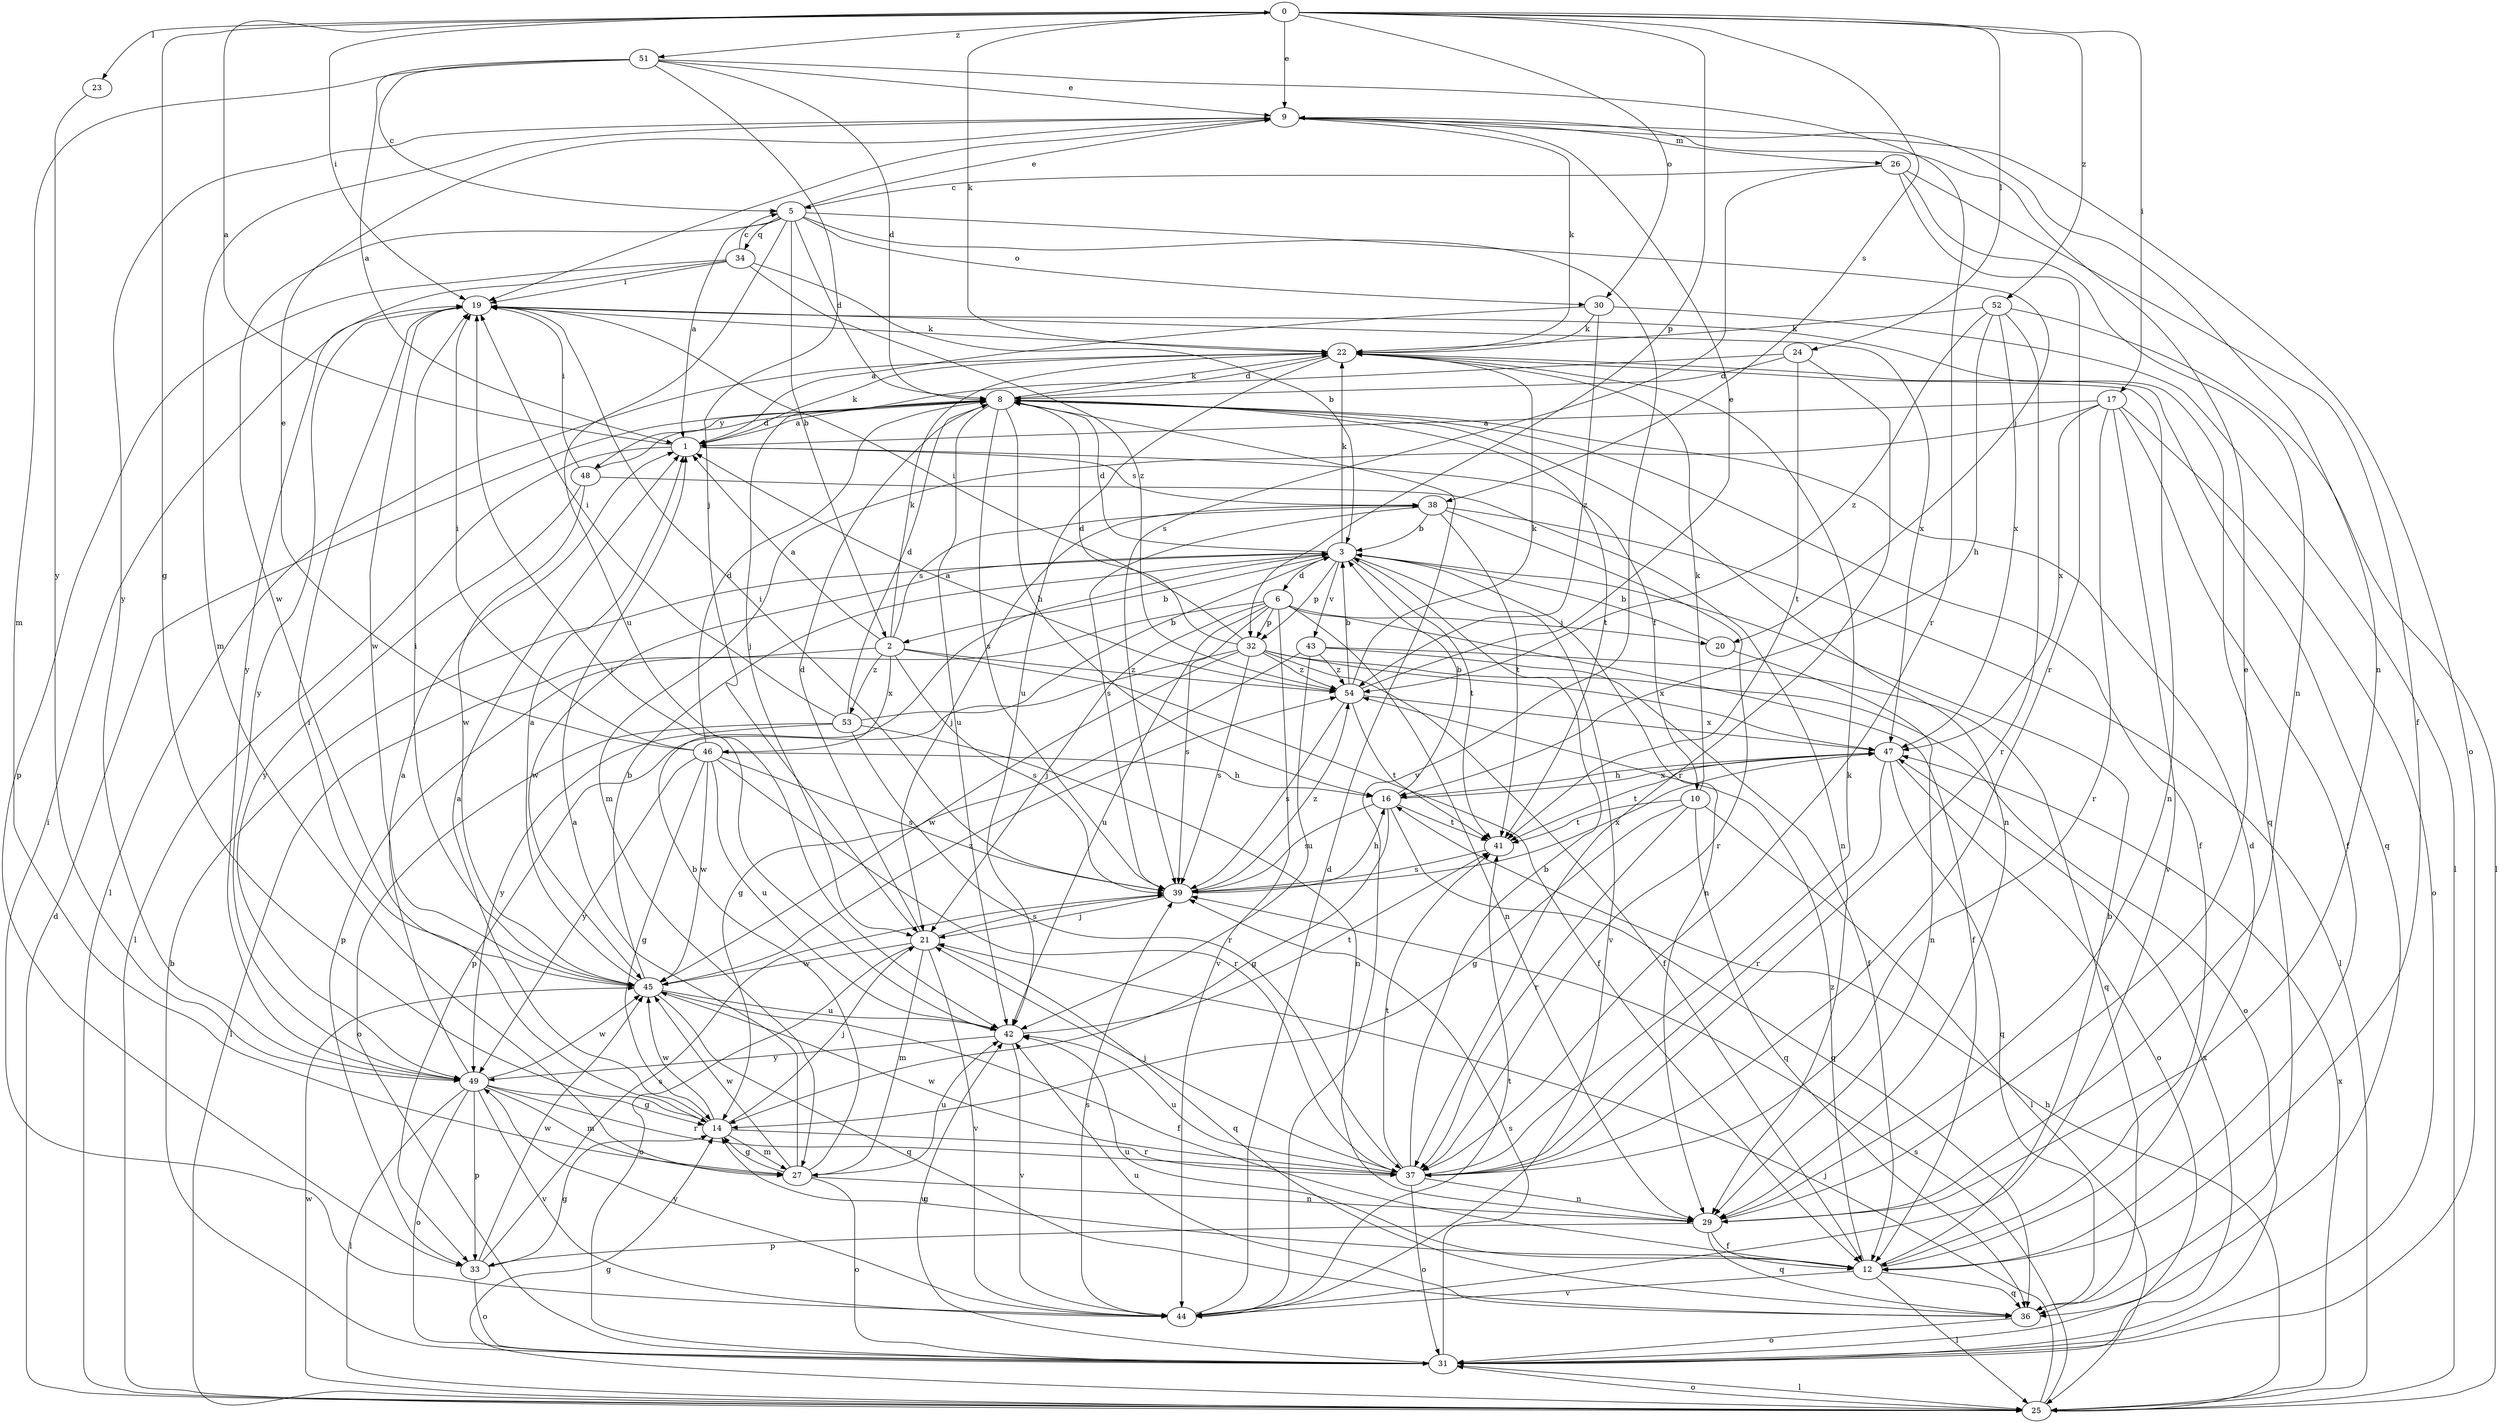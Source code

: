 strict digraph  {
0;
1;
2;
3;
5;
6;
8;
9;
10;
12;
14;
16;
17;
19;
20;
21;
22;
23;
24;
25;
26;
27;
29;
30;
31;
32;
33;
34;
36;
37;
38;
39;
41;
42;
43;
44;
45;
46;
47;
48;
49;
51;
52;
53;
54;
0 -> 9  [label=e];
0 -> 14  [label=g];
0 -> 17  [label=i];
0 -> 19  [label=i];
0 -> 22  [label=k];
0 -> 23  [label=l];
0 -> 24  [label=l];
0 -> 30  [label=o];
0 -> 32  [label=p];
0 -> 38  [label=s];
0 -> 51  [label=z];
0 -> 52  [label=z];
1 -> 0  [label=a];
1 -> 10  [label=f];
1 -> 22  [label=k];
1 -> 25  [label=l];
1 -> 38  [label=s];
2 -> 1  [label=a];
2 -> 12  [label=f];
2 -> 22  [label=k];
2 -> 25  [label=l];
2 -> 38  [label=s];
2 -> 39  [label=s];
2 -> 46  [label=x];
2 -> 53  [label=z];
2 -> 54  [label=z];
3 -> 2  [label=b];
3 -> 6  [label=d];
3 -> 8  [label=d];
3 -> 22  [label=k];
3 -> 29  [label=n];
3 -> 32  [label=p];
3 -> 41  [label=t];
3 -> 43  [label=v];
3 -> 44  [label=v];
3 -> 45  [label=w];
5 -> 1  [label=a];
5 -> 2  [label=b];
5 -> 8  [label=d];
5 -> 9  [label=e];
5 -> 20  [label=j];
5 -> 30  [label=o];
5 -> 34  [label=q];
5 -> 42  [label=u];
5 -> 44  [label=v];
5 -> 45  [label=w];
6 -> 12  [label=f];
6 -> 20  [label=j];
6 -> 21  [label=j];
6 -> 29  [label=n];
6 -> 32  [label=p];
6 -> 33  [label=p];
6 -> 39  [label=s];
6 -> 42  [label=u];
6 -> 44  [label=v];
8 -> 1  [label=a];
8 -> 12  [label=f];
8 -> 16  [label=h];
8 -> 22  [label=k];
8 -> 29  [label=n];
8 -> 39  [label=s];
8 -> 41  [label=t];
8 -> 42  [label=u];
8 -> 48  [label=y];
9 -> 19  [label=i];
9 -> 22  [label=k];
9 -> 26  [label=m];
9 -> 27  [label=m];
9 -> 29  [label=n];
9 -> 31  [label=o];
9 -> 49  [label=y];
10 -> 14  [label=g];
10 -> 22  [label=k];
10 -> 25  [label=l];
10 -> 36  [label=q];
10 -> 37  [label=r];
10 -> 41  [label=t];
12 -> 3  [label=b];
12 -> 8  [label=d];
12 -> 14  [label=g];
12 -> 25  [label=l];
12 -> 36  [label=q];
12 -> 42  [label=u];
12 -> 44  [label=v];
12 -> 54  [label=z];
14 -> 1  [label=a];
14 -> 19  [label=i];
14 -> 21  [label=j];
14 -> 27  [label=m];
14 -> 37  [label=r];
14 -> 45  [label=w];
16 -> 3  [label=b];
16 -> 14  [label=g];
16 -> 36  [label=q];
16 -> 39  [label=s];
16 -> 41  [label=t];
16 -> 47  [label=x];
17 -> 1  [label=a];
17 -> 12  [label=f];
17 -> 27  [label=m];
17 -> 31  [label=o];
17 -> 37  [label=r];
17 -> 44  [label=v];
17 -> 47  [label=x];
19 -> 22  [label=k];
19 -> 36  [label=q];
19 -> 45  [label=w];
19 -> 47  [label=x];
19 -> 49  [label=y];
20 -> 3  [label=b];
20 -> 29  [label=n];
21 -> 8  [label=d];
21 -> 27  [label=m];
21 -> 31  [label=o];
21 -> 36  [label=q];
21 -> 39  [label=s];
21 -> 44  [label=v];
21 -> 45  [label=w];
22 -> 8  [label=d];
22 -> 25  [label=l];
22 -> 29  [label=n];
22 -> 36  [label=q];
22 -> 42  [label=u];
23 -> 49  [label=y];
24 -> 8  [label=d];
24 -> 21  [label=j];
24 -> 37  [label=r];
24 -> 41  [label=t];
25 -> 8  [label=d];
25 -> 14  [label=g];
25 -> 16  [label=h];
25 -> 21  [label=j];
25 -> 31  [label=o];
25 -> 39  [label=s];
25 -> 45  [label=w];
25 -> 47  [label=x];
26 -> 5  [label=c];
26 -> 12  [label=f];
26 -> 29  [label=n];
26 -> 37  [label=r];
26 -> 39  [label=s];
27 -> 1  [label=a];
27 -> 3  [label=b];
27 -> 14  [label=g];
27 -> 29  [label=n];
27 -> 31  [label=o];
27 -> 42  [label=u];
27 -> 45  [label=w];
29 -> 9  [label=e];
29 -> 12  [label=f];
29 -> 33  [label=p];
29 -> 36  [label=q];
30 -> 1  [label=a];
30 -> 22  [label=k];
30 -> 25  [label=l];
30 -> 54  [label=z];
31 -> 3  [label=b];
31 -> 25  [label=l];
31 -> 39  [label=s];
31 -> 42  [label=u];
31 -> 47  [label=x];
32 -> 8  [label=d];
32 -> 12  [label=f];
32 -> 19  [label=i];
32 -> 31  [label=o];
32 -> 33  [label=p];
32 -> 39  [label=s];
32 -> 45  [label=w];
32 -> 47  [label=x];
32 -> 54  [label=z];
33 -> 14  [label=g];
33 -> 31  [label=o];
33 -> 39  [label=s];
33 -> 45  [label=w];
34 -> 3  [label=b];
34 -> 5  [label=c];
34 -> 19  [label=i];
34 -> 33  [label=p];
34 -> 49  [label=y];
34 -> 54  [label=z];
36 -> 31  [label=o];
36 -> 42  [label=u];
37 -> 3  [label=b];
37 -> 21  [label=j];
37 -> 22  [label=k];
37 -> 29  [label=n];
37 -> 31  [label=o];
37 -> 41  [label=t];
37 -> 42  [label=u];
37 -> 45  [label=w];
38 -> 3  [label=b];
38 -> 21  [label=j];
38 -> 25  [label=l];
38 -> 37  [label=r];
38 -> 39  [label=s];
38 -> 41  [label=t];
39 -> 16  [label=h];
39 -> 19  [label=i];
39 -> 21  [label=j];
39 -> 47  [label=x];
39 -> 54  [label=z];
41 -> 39  [label=s];
42 -> 19  [label=i];
42 -> 41  [label=t];
42 -> 44  [label=v];
42 -> 49  [label=y];
43 -> 12  [label=f];
43 -> 14  [label=g];
43 -> 36  [label=q];
43 -> 42  [label=u];
43 -> 54  [label=z];
44 -> 8  [label=d];
44 -> 19  [label=i];
44 -> 39  [label=s];
44 -> 41  [label=t];
44 -> 49  [label=y];
45 -> 1  [label=a];
45 -> 3  [label=b];
45 -> 12  [label=f];
45 -> 19  [label=i];
45 -> 36  [label=q];
45 -> 42  [label=u];
45 -> 54  [label=z];
46 -> 8  [label=d];
46 -> 9  [label=e];
46 -> 14  [label=g];
46 -> 16  [label=h];
46 -> 19  [label=i];
46 -> 37  [label=r];
46 -> 39  [label=s];
46 -> 42  [label=u];
46 -> 45  [label=w];
46 -> 49  [label=y];
47 -> 16  [label=h];
47 -> 31  [label=o];
47 -> 36  [label=q];
47 -> 37  [label=r];
47 -> 41  [label=t];
48 -> 8  [label=d];
48 -> 19  [label=i];
48 -> 29  [label=n];
48 -> 45  [label=w];
48 -> 49  [label=y];
49 -> 1  [label=a];
49 -> 14  [label=g];
49 -> 25  [label=l];
49 -> 27  [label=m];
49 -> 31  [label=o];
49 -> 33  [label=p];
49 -> 37  [label=r];
49 -> 44  [label=v];
49 -> 45  [label=w];
51 -> 1  [label=a];
51 -> 5  [label=c];
51 -> 8  [label=d];
51 -> 9  [label=e];
51 -> 21  [label=j];
51 -> 27  [label=m];
51 -> 37  [label=r];
52 -> 16  [label=h];
52 -> 22  [label=k];
52 -> 25  [label=l];
52 -> 37  [label=r];
52 -> 47  [label=x];
52 -> 54  [label=z];
53 -> 3  [label=b];
53 -> 8  [label=d];
53 -> 19  [label=i];
53 -> 29  [label=n];
53 -> 31  [label=o];
53 -> 37  [label=r];
53 -> 49  [label=y];
54 -> 1  [label=a];
54 -> 3  [label=b];
54 -> 9  [label=e];
54 -> 22  [label=k];
54 -> 39  [label=s];
54 -> 41  [label=t];
54 -> 47  [label=x];
}
